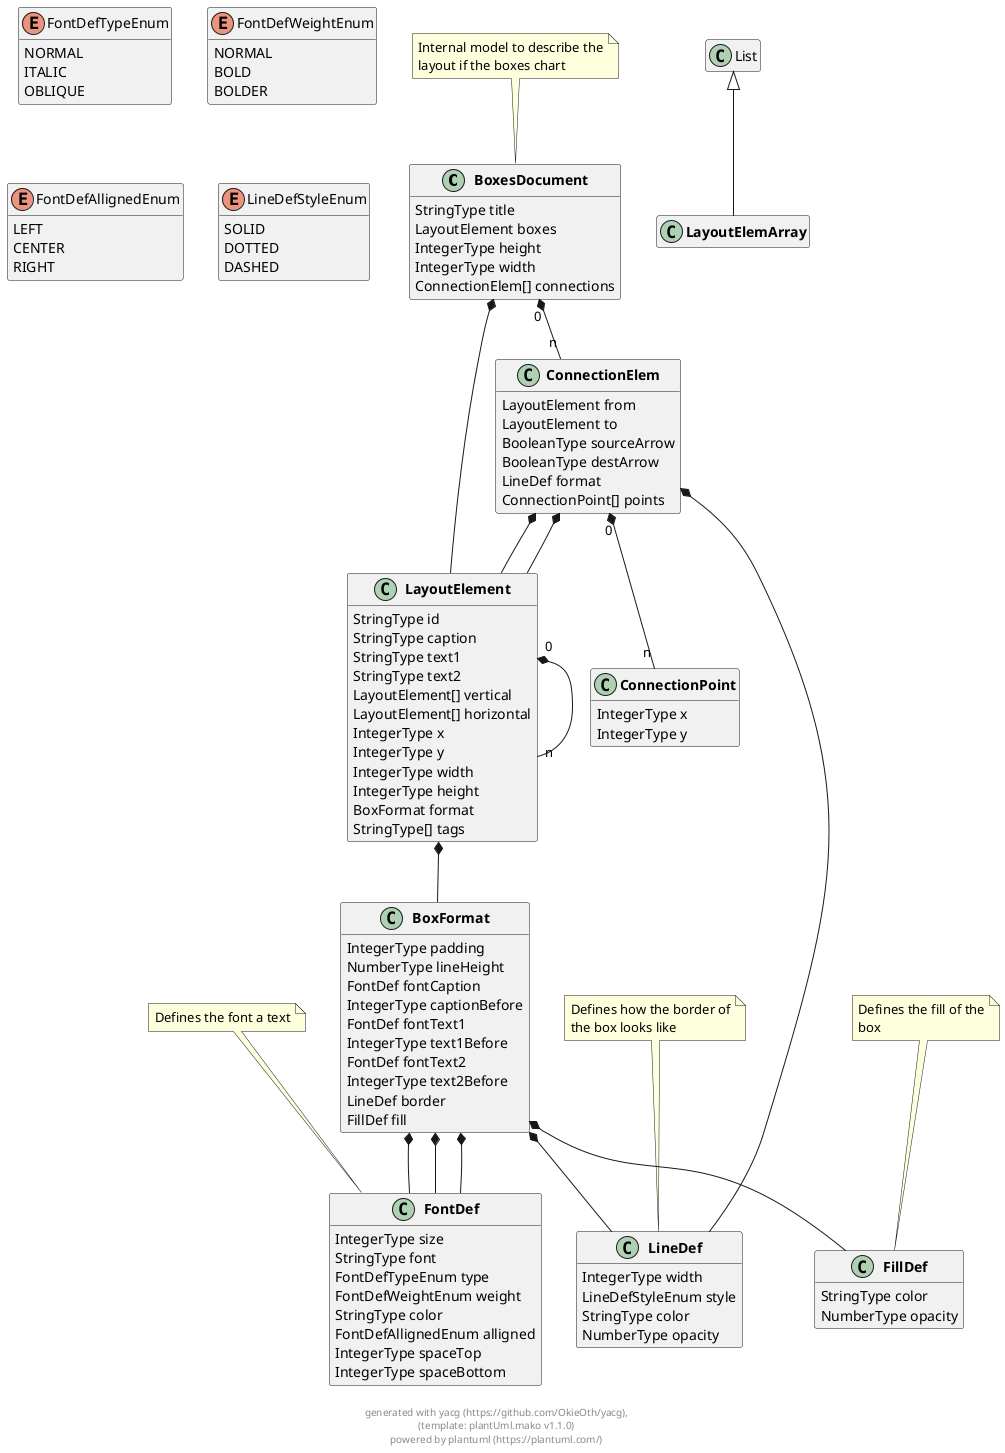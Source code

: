 
@startuml
hide empty methods
hide empty fields


class "**BoxesDocument**" as BoxesDocument {
        StringType title
        LayoutElement boxes
        IntegerType height
        IntegerType width
        ConnectionElem[] connections
}
note top: Internal model to describe the\nlayout if the boxes chart

 

class "**LayoutElement**" as LayoutElement {
        StringType id
        StringType caption
        StringType text1
        StringType text2
        LayoutElement[] vertical
        LayoutElement[] horizontal
        IntegerType x
        IntegerType y
        IntegerType width
        IntegerType height
        BoxFormat format
        StringType[] tags
}

 

class "**ConnectionElem**" as ConnectionElem {
        LayoutElement from
        LayoutElement to
        BooleanType sourceArrow
        BooleanType destArrow
        LineDef format
        ConnectionPoint[] points
}

 

class "**LayoutElemArray**" as LayoutElemArray extends List {
}

class "**BoxFormat**" as BoxFormat {
        IntegerType padding
        NumberType lineHeight
        FontDef fontCaption
        IntegerType captionBefore
        FontDef fontText1
        IntegerType text1Before
        FontDef fontText2
        IntegerType text2Before
        LineDef border
        FillDef fill
}

 

class "**ConnectionPoint**" as ConnectionPoint {
        IntegerType x
        IntegerType y
}

 

class "**FontDef**" as FontDef {
        IntegerType size
        StringType font
        FontDefTypeEnum type
        FontDefWeightEnum weight
        StringType color
        FontDefAllignedEnum alligned
        IntegerType spaceTop
        IntegerType spaceBottom
}
note top: Defines the font a text

 

enum "FontDefTypeEnum" as FontDefTypeEnum {
    NORMAL
    ITALIC
    OBLIQUE
}

enum "FontDefWeightEnum" as FontDefWeightEnum {
    NORMAL
    BOLD
    BOLDER
}

enum "FontDefAllignedEnum" as FontDefAllignedEnum {
    LEFT
    CENTER
    RIGHT
}

class "**LineDef**" as LineDef {
        IntegerType width
        LineDefStyleEnum style
        StringType color
        NumberType opacity
}
note top: Defines how the border of\nthe box looks like

 

enum "LineDefStyleEnum" as LineDefStyleEnum {
    SOLID
    DOTTED
    DASHED
}

class "**FillDef**" as FillDef {
        StringType color
        NumberType opacity
}
note top: Defines the fill of the\nbox

 


    

BoxesDocument  *--  LayoutElement



BoxesDocument "0" *-- "n" ConnectionElem

    




LayoutElement "0" *-- "n" LayoutElement






LayoutElement  *--  BoxFormat


    
ConnectionElem  *--  LayoutElement

ConnectionElem  *--  LayoutElement



ConnectionElem  *--  LineDef

ConnectionElem "0" *-- "n" ConnectionPoint

    
    


BoxFormat  *--  FontDef


BoxFormat  *--  FontDef


BoxFormat  *--  FontDef


BoxFormat  *--  LineDef

BoxFormat  *--  FillDef

    


    








    
    
    
    




    
    



footer \ngenerated with yacg (https://github.com/OkieOth/yacg),\n(template: plantUml.mako v1.1.0)\npowered by plantuml (https://plantuml.com/)
@enduml
